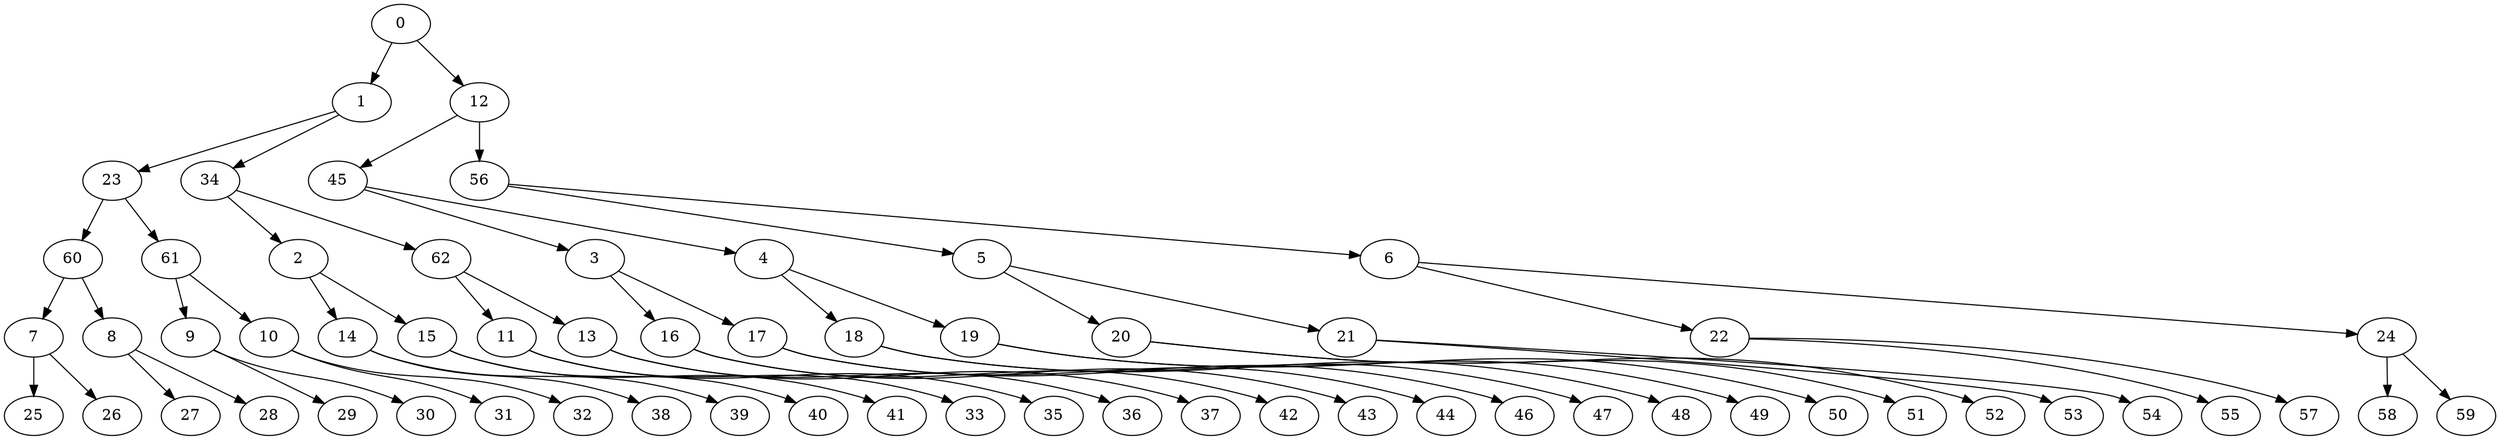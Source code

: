 digraph g {
0;
1;
2;
3;
4;
5;
6;
7;
8;
9;
10;
11;
12;
13;
14;
15;
16;
17;
18;
19;
20;
21;
22;
23;
24;
25;
26;
27;
28;
29;
30;
31;
32;
33;
34;
35;
36;
37;
38;
39;
40;
41;
42;
43;
44;
45;
46;
47;
48;
49;
50;
51;
52;
53;
54;
55;
56;
57;
58;
59;
60;
61;
62;
0 -> 1 [weight=0];
0 -> 12 [weight=0];
1 -> 23 [weight=0];
1 -> 34 [weight=0];
2 -> 14 [weight=0];
2 -> 15 [weight=0];
3 -> 16 [weight=0];
3 -> 17 [weight=0];
4 -> 18 [weight=0];
4 -> 19 [weight=0];
5 -> 20 [weight=0];
5 -> 21 [weight=0];
6 -> 22 [weight=0];
6 -> 24 [weight=0];
7 -> 25 [weight=0];
7 -> 26 [weight=0];
8 -> 27 [weight=0];
8 -> 28 [weight=0];
9 -> 29 [weight=0];
9 -> 30 [weight=0];
10 -> 31 [weight=0];
10 -> 32 [weight=0];
11 -> 33 [weight=0];
11 -> 35 [weight=0];
12 -> 45 [weight=0];
12 -> 56 [weight=1];
13 -> 36 [weight=0];
13 -> 37 [weight=0];
14 -> 38 [weight=0];
14 -> 39 [weight=0];
15 -> 40 [weight=0];
15 -> 41 [weight=0];
16 -> 42 [weight=0];
16 -> 43 [weight=0];
17 -> 44 [weight=0];
17 -> 46 [weight=0];
18 -> 47 [weight=0];
18 -> 48 [weight=0];
19 -> 49 [weight=0];
19 -> 50 [weight=0];
20 -> 51 [weight=0];
20 -> 52 [weight=0];
21 -> 53 [weight=0];
21 -> 54 [weight=0];
22 -> 55 [weight=0];
22 -> 57 [weight=0];
23 -> 60 [weight=0];
23 -> 61 [weight=0];
24 -> 58 [weight=0];
24 -> 59 [weight=0];
34 -> 62 [weight=0];
34 -> 2 [weight=0];
45 -> 3 [weight=0];
45 -> 4 [weight=0];
56 -> 5 [weight=0];
56 -> 6 [weight=0];
60 -> 7 [weight=0];
60 -> 8 [weight=0];
61 -> 9 [weight=0];
61 -> 10 [weight=0];
62 -> 11 [weight=0];
62 -> 13 [weight=0];
}
